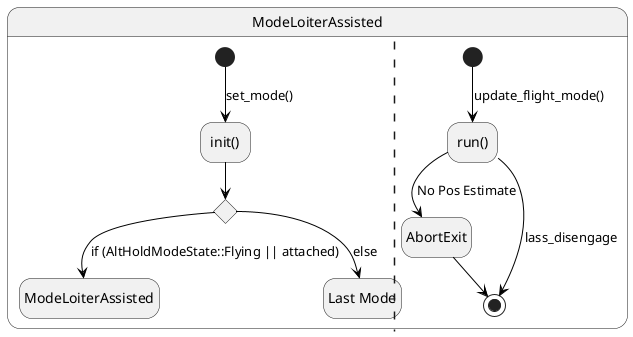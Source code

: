 @startuml Lass State Machine

hide empty description

state ModeLoiterAssisted {
    ' States
    state "init()" as init
    state "ModeLoiterAssisted" as mode_lass
    state "Last Mode" as mode_last
    state c <<choice>>

    ' Transitions
    [*] -[#black]-> init : set_mode()
    init -[#black]-> c
    c -[#black]-> mode_lass : if (AltHoldModeState::Flying || attached)
    c -[#black]-> mode_last : else

    ' -----------------------------------------
    ||

    state "run()" as run

    State AbortExit

    [*] -[#black]-> run : update_flight_mode()
    run -[#black]-> [*] : lass_disengage
    run -[#black]-> AbortExit : No Pos Estimate
    AbortExit -[#black]-> [*]
}

@enduml
' https://plantuml.com/state-diagram
